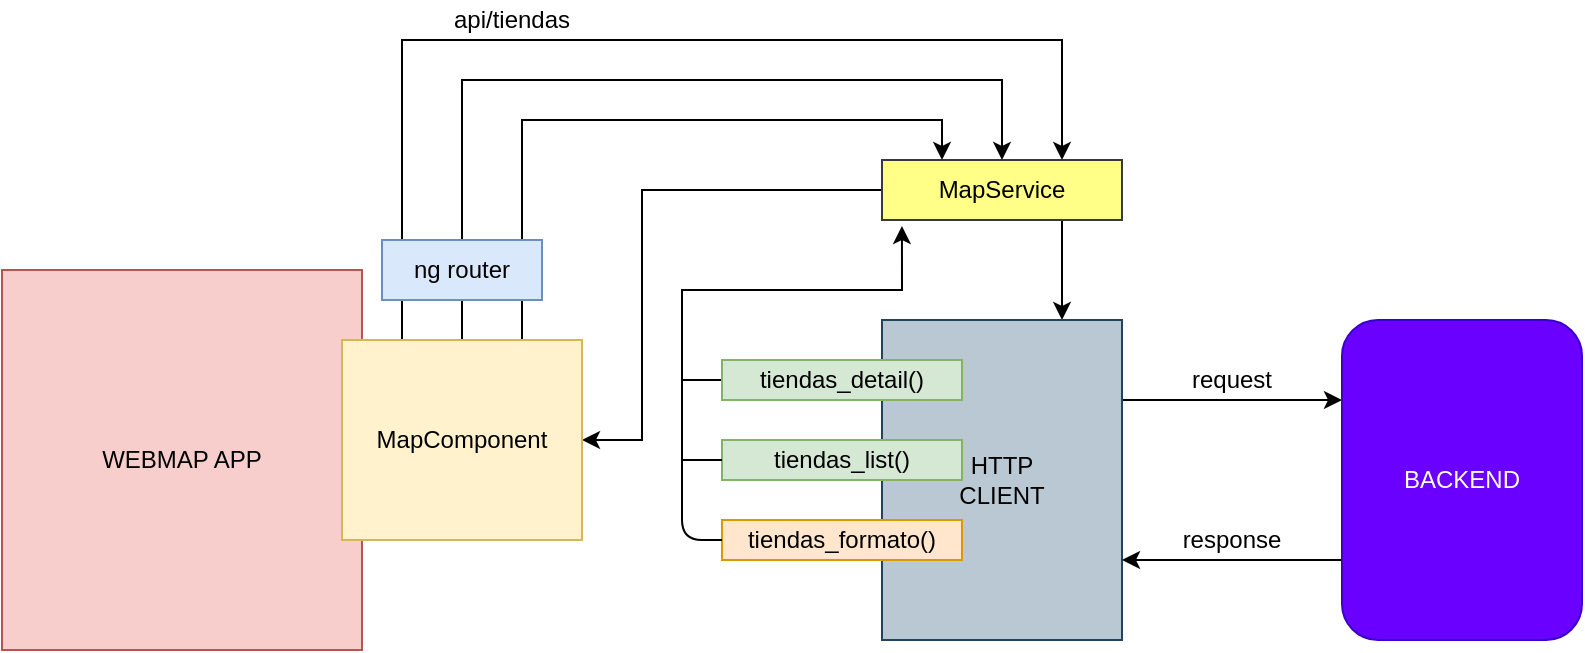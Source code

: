 <mxfile version="14.8.1" type="github">
  <diagram id="C5RBs43oDa-KdzZeNtuy" name="Page-1">
    <mxGraphModel dx="782" dy="513" grid="1" gridSize="10" guides="1" tooltips="1" connect="1" arrows="1" fold="1" page="1" pageScale="1" pageWidth="827" pageHeight="1169" math="0" shadow="0">
      <root>
        <mxCell id="WIyWlLk6GJQsqaUBKTNV-0" />
        <mxCell id="WIyWlLk6GJQsqaUBKTNV-1" parent="WIyWlLk6GJQsqaUBKTNV-0" />
        <mxCell id="CuYaLDb-GD5KMppmOmX9-0" value="WEBMAP APP" style="rounded=0;whiteSpace=wrap;html=1;fillColor=#f8cecc;strokeColor=#b85450;" vertex="1" parent="WIyWlLk6GJQsqaUBKTNV-1">
          <mxGeometry x="290" y="205" width="180" height="190" as="geometry" />
        </mxCell>
        <mxCell id="CuYaLDb-GD5KMppmOmX9-46" style="edgeStyle=orthogonalEdgeStyle;rounded=0;orthogonalLoop=1;jettySize=auto;html=1;exitX=0.75;exitY=1;exitDx=0;exitDy=0;entryX=0.75;entryY=0;entryDx=0;entryDy=0;" edge="1" parent="WIyWlLk6GJQsqaUBKTNV-1" source="CuYaLDb-GD5KMppmOmX9-4" target="CuYaLDb-GD5KMppmOmX9-5">
          <mxGeometry relative="1" as="geometry" />
        </mxCell>
        <mxCell id="CuYaLDb-GD5KMppmOmX9-58" style="edgeStyle=orthogonalEdgeStyle;rounded=0;orthogonalLoop=1;jettySize=auto;html=1;exitX=0;exitY=0.5;exitDx=0;exitDy=0;entryX=1;entryY=0.5;entryDx=0;entryDy=0;" edge="1" parent="WIyWlLk6GJQsqaUBKTNV-1" source="CuYaLDb-GD5KMppmOmX9-4" target="CuYaLDb-GD5KMppmOmX9-14">
          <mxGeometry relative="1" as="geometry">
            <Array as="points">
              <mxPoint x="610" y="165" />
              <mxPoint x="610" y="290" />
            </Array>
          </mxGeometry>
        </mxCell>
        <mxCell id="CuYaLDb-GD5KMppmOmX9-4" value="MapService" style="rounded=0;whiteSpace=wrap;html=1;fillColor=#ffff88;strokeColor=#36393d;" vertex="1" parent="WIyWlLk6GJQsqaUBKTNV-1">
          <mxGeometry x="730" y="150" width="120" height="30" as="geometry" />
        </mxCell>
        <mxCell id="CuYaLDb-GD5KMppmOmX9-27" style="edgeStyle=orthogonalEdgeStyle;rounded=0;orthogonalLoop=1;jettySize=auto;html=1;exitX=1;exitY=0.25;exitDx=0;exitDy=0;entryX=0;entryY=0.25;entryDx=0;entryDy=0;" edge="1" parent="WIyWlLk6GJQsqaUBKTNV-1" source="CuYaLDb-GD5KMppmOmX9-5" target="CuYaLDb-GD5KMppmOmX9-6">
          <mxGeometry relative="1" as="geometry" />
        </mxCell>
        <mxCell id="CuYaLDb-GD5KMppmOmX9-5" value="HTTP&lt;br&gt;CLIENT" style="rounded=0;whiteSpace=wrap;html=1;fillColor=#bac8d3;strokeColor=#23445d;" vertex="1" parent="WIyWlLk6GJQsqaUBKTNV-1">
          <mxGeometry x="730" y="230" width="120" height="160" as="geometry" />
        </mxCell>
        <mxCell id="CuYaLDb-GD5KMppmOmX9-28" style="edgeStyle=orthogonalEdgeStyle;rounded=0;orthogonalLoop=1;jettySize=auto;html=1;exitX=0;exitY=0.75;exitDx=0;exitDy=0;entryX=1;entryY=0.75;entryDx=0;entryDy=0;" edge="1" parent="WIyWlLk6GJQsqaUBKTNV-1" source="CuYaLDb-GD5KMppmOmX9-6" target="CuYaLDb-GD5KMppmOmX9-5">
          <mxGeometry relative="1" as="geometry" />
        </mxCell>
        <mxCell id="CuYaLDb-GD5KMppmOmX9-6" value="BACKEND" style="rounded=1;whiteSpace=wrap;html=1;fillColor=#6a00ff;strokeColor=#3700CC;fontColor=#ffffff;" vertex="1" parent="WIyWlLk6GJQsqaUBKTNV-1">
          <mxGeometry x="960" y="230" width="120" height="160" as="geometry" />
        </mxCell>
        <mxCell id="CuYaLDb-GD5KMppmOmX9-11" value="request" style="text;html=1;strokeColor=none;fillColor=none;align=center;verticalAlign=middle;whiteSpace=wrap;rounded=0;" vertex="1" parent="WIyWlLk6GJQsqaUBKTNV-1">
          <mxGeometry x="880" y="250" width="50" height="20" as="geometry" />
        </mxCell>
        <mxCell id="CuYaLDb-GD5KMppmOmX9-12" value="response" style="text;html=1;strokeColor=none;fillColor=none;align=center;verticalAlign=middle;whiteSpace=wrap;rounded=0;" vertex="1" parent="WIyWlLk6GJQsqaUBKTNV-1">
          <mxGeometry x="880" y="330" width="50" height="20" as="geometry" />
        </mxCell>
        <mxCell id="CuYaLDb-GD5KMppmOmX9-38" style="edgeStyle=orthogonalEdgeStyle;rounded=0;orthogonalLoop=1;jettySize=auto;html=1;exitX=0.25;exitY=0;exitDx=0;exitDy=0;entryX=0.75;entryY=0;entryDx=0;entryDy=0;" edge="1" parent="WIyWlLk6GJQsqaUBKTNV-1" source="CuYaLDb-GD5KMppmOmX9-14" target="CuYaLDb-GD5KMppmOmX9-4">
          <mxGeometry relative="1" as="geometry">
            <Array as="points">
              <mxPoint x="490" y="90" />
              <mxPoint x="820" y="90" />
            </Array>
          </mxGeometry>
        </mxCell>
        <mxCell id="CuYaLDb-GD5KMppmOmX9-39" style="edgeStyle=orthogonalEdgeStyle;rounded=0;orthogonalLoop=1;jettySize=auto;html=1;exitX=0.5;exitY=0;exitDx=0;exitDy=0;entryX=0.5;entryY=0;entryDx=0;entryDy=0;" edge="1" parent="WIyWlLk6GJQsqaUBKTNV-1" source="CuYaLDb-GD5KMppmOmX9-14" target="CuYaLDb-GD5KMppmOmX9-4">
          <mxGeometry relative="1" as="geometry">
            <Array as="points">
              <mxPoint x="520" y="110" />
              <mxPoint x="790" y="110" />
            </Array>
          </mxGeometry>
        </mxCell>
        <mxCell id="CuYaLDb-GD5KMppmOmX9-40" style="edgeStyle=orthogonalEdgeStyle;rounded=0;orthogonalLoop=1;jettySize=auto;html=1;exitX=0.75;exitY=0;exitDx=0;exitDy=0;entryX=0.25;entryY=0;entryDx=0;entryDy=0;" edge="1" parent="WIyWlLk6GJQsqaUBKTNV-1" source="CuYaLDb-GD5KMppmOmX9-14" target="CuYaLDb-GD5KMppmOmX9-4">
          <mxGeometry relative="1" as="geometry" />
        </mxCell>
        <mxCell id="CuYaLDb-GD5KMppmOmX9-14" value="MapComponent" style="rounded=0;whiteSpace=wrap;html=1;fillColor=#fff2cc;strokeColor=#d6b656;" vertex="1" parent="WIyWlLk6GJQsqaUBKTNV-1">
          <mxGeometry x="460" y="240" width="120" height="100" as="geometry" />
        </mxCell>
        <mxCell id="CuYaLDb-GD5KMppmOmX9-48" style="edgeStyle=orthogonalEdgeStyle;rounded=0;orthogonalLoop=1;jettySize=auto;html=1;exitX=0;exitY=0.5;exitDx=0;exitDy=0;entryX=0.083;entryY=1.1;entryDx=0;entryDy=0;entryPerimeter=0;" edge="1" parent="WIyWlLk6GJQsqaUBKTNV-1" source="CuYaLDb-GD5KMppmOmX9-29" target="CuYaLDb-GD5KMppmOmX9-4">
          <mxGeometry relative="1" as="geometry" />
        </mxCell>
        <mxCell id="CuYaLDb-GD5KMppmOmX9-29" value="tiendas_detail()" style="rounded=0;whiteSpace=wrap;html=1;fillColor=#d5e8d4;strokeColor=#82b366;" vertex="1" parent="WIyWlLk6GJQsqaUBKTNV-1">
          <mxGeometry x="650" y="250" width="120" height="20" as="geometry" />
        </mxCell>
        <mxCell id="CuYaLDb-GD5KMppmOmX9-30" value="tiendas_list()" style="rounded=0;whiteSpace=wrap;html=1;fillColor=#d5e8d4;strokeColor=#82b366;" vertex="1" parent="WIyWlLk6GJQsqaUBKTNV-1">
          <mxGeometry x="650" y="290" width="120" height="20" as="geometry" />
        </mxCell>
        <mxCell id="CuYaLDb-GD5KMppmOmX9-31" value="tiendas_formato()" style="rounded=0;whiteSpace=wrap;html=1;fillColor=#ffe6cc;strokeColor=#d79b00;" vertex="1" parent="WIyWlLk6GJQsqaUBKTNV-1">
          <mxGeometry x="650" y="330" width="120" height="20" as="geometry" />
        </mxCell>
        <mxCell id="CuYaLDb-GD5KMppmOmX9-54" value="" style="endArrow=none;html=1;exitX=0;exitY=0.5;exitDx=0;exitDy=0;" edge="1" parent="WIyWlLk6GJQsqaUBKTNV-1" source="CuYaLDb-GD5KMppmOmX9-31">
          <mxGeometry width="50" height="50" relative="1" as="geometry">
            <mxPoint x="630" y="340" as="sourcePoint" />
            <mxPoint x="630" y="260" as="targetPoint" />
            <Array as="points">
              <mxPoint x="630" y="340" />
            </Array>
          </mxGeometry>
        </mxCell>
        <mxCell id="CuYaLDb-GD5KMppmOmX9-56" value="" style="endArrow=none;html=1;entryX=0;entryY=0.5;entryDx=0;entryDy=0;" edge="1" parent="WIyWlLk6GJQsqaUBKTNV-1" target="CuYaLDb-GD5KMppmOmX9-30">
          <mxGeometry width="50" height="50" relative="1" as="geometry">
            <mxPoint x="630" y="300" as="sourcePoint" />
            <mxPoint x="670" y="250" as="targetPoint" />
          </mxGeometry>
        </mxCell>
        <mxCell id="CuYaLDb-GD5KMppmOmX9-2" value="ng router" style="rounded=0;whiteSpace=wrap;html=1;fillColor=#dae8fc;strokeColor=#6c8ebf;" vertex="1" parent="WIyWlLk6GJQsqaUBKTNV-1">
          <mxGeometry x="480" y="190" width="80" height="30" as="geometry" />
        </mxCell>
        <mxCell id="CuYaLDb-GD5KMppmOmX9-59" value="api/tiendas" style="text;html=1;strokeColor=none;fillColor=none;align=center;verticalAlign=middle;whiteSpace=wrap;rounded=0;" vertex="1" parent="WIyWlLk6GJQsqaUBKTNV-1">
          <mxGeometry x="490" y="70" width="110" height="20" as="geometry" />
        </mxCell>
      </root>
    </mxGraphModel>
  </diagram>
</mxfile>
